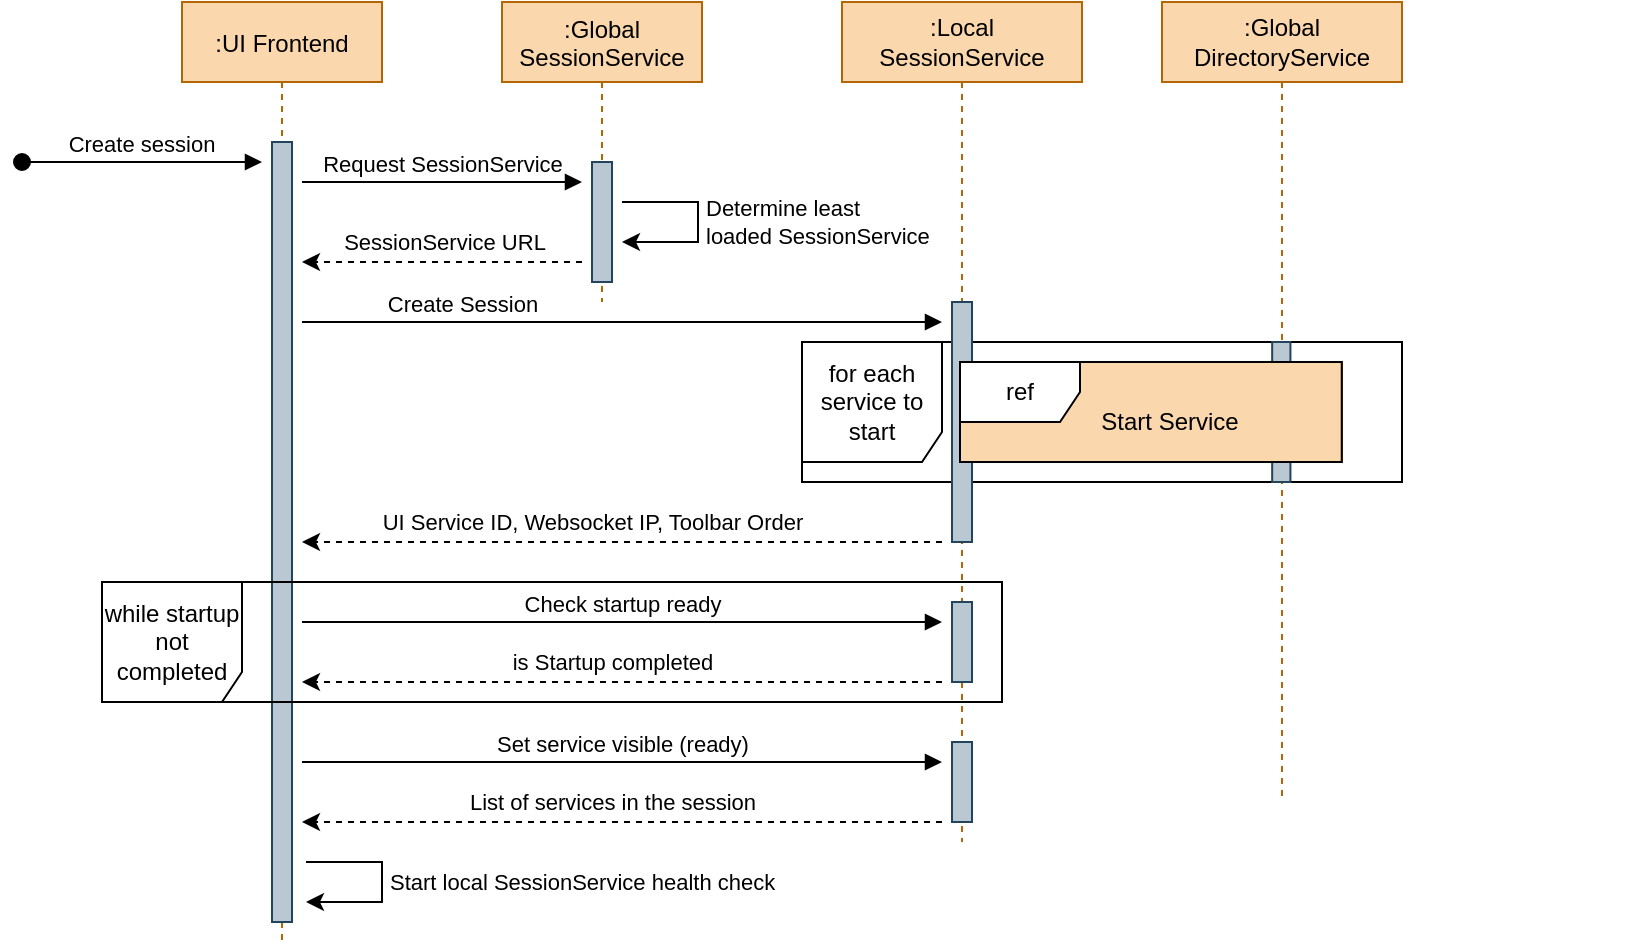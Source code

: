 <mxfile version="20.3.0" type="device"><diagram id="kgpKYQtTHZ0yAKxKKP6v" name="Page-1"><mxGraphModel dx="1177" dy="490" grid="1" gridSize="10" guides="1" tooltips="1" connect="1" arrows="1" fold="1" page="1" pageScale="1" pageWidth="827" pageHeight="1169" math="0" shadow="0"><root><mxCell id="0"/><mxCell id="1" parent="0"/><mxCell id="NyOUkzMcI18ONOZtIpSj-57" value="for each service to start" style="shape=umlFrame;whiteSpace=wrap;html=1;labelBackgroundColor=none;labelBorderColor=none;fontColor=#000000;width=70;height=60;" parent="1" vertex="1"><mxGeometry x="430" y="210" width="300" height="70" as="geometry"/></mxCell><mxCell id="3nuBFxr9cyL0pnOWT2aG-1" value=":UI Frontend" style="shape=umlLifeline;perimeter=lifelinePerimeter;container=1;collapsible=0;recursiveResize=0;rounded=0;shadow=0;strokeWidth=1;fillColor=#fad7ac;strokeColor=#b46504;fontColor=#000000;" parent="1" vertex="1"><mxGeometry x="120" y="40" width="100" height="470" as="geometry"/></mxCell><mxCell id="3nuBFxr9cyL0pnOWT2aG-2" value="" style="points=[];perimeter=orthogonalPerimeter;rounded=0;shadow=0;strokeWidth=1;fillColor=#bac8d3;strokeColor=#23445d;" parent="3nuBFxr9cyL0pnOWT2aG-1" vertex="1"><mxGeometry x="45" y="70" width="10" height="390" as="geometry"/></mxCell><mxCell id="3nuBFxr9cyL0pnOWT2aG-3" value="Create session" style="verticalAlign=bottom;startArrow=oval;endArrow=block;startSize=8;shadow=0;strokeWidth=1;" parent="3nuBFxr9cyL0pnOWT2aG-1" edge="1"><mxGeometry relative="1" as="geometry"><mxPoint x="-80" y="80" as="sourcePoint"/><mxPoint x="40" y="80" as="targetPoint"/></mxGeometry></mxCell><mxCell id="NyOUkzMcI18ONOZtIpSj-79" style="edgeStyle=orthogonalEdgeStyle;rounded=0;orthogonalLoop=1;jettySize=auto;html=1;fontColor=#000000;" parent="3nuBFxr9cyL0pnOWT2aG-1" edge="1"><mxGeometry relative="1" as="geometry"><mxPoint x="62" y="450" as="targetPoint"/><mxPoint x="62" y="430" as="sourcePoint"/><Array as="points"><mxPoint x="100" y="430"/><mxPoint x="100" y="450"/></Array></mxGeometry></mxCell><mxCell id="NyOUkzMcI18ONOZtIpSj-80" value="Start local SessionService health check" style="edgeLabel;html=1;align=left;verticalAlign=middle;resizable=0;points=[];labelBackgroundColor=none;labelBorderColor=none;fontColor=#000000;" parent="NyOUkzMcI18ONOZtIpSj-79" vertex="1" connectable="0"><mxGeometry x="-0.066" relative="1" as="geometry"><mxPoint x="2" y="3" as="offset"/></mxGeometry></mxCell><mxCell id="NyOUkzMcI18ONOZtIpSj-75" value="while startup not completed" style="shape=umlFrame;whiteSpace=wrap;html=1;labelBackgroundColor=none;labelBorderColor=none;fontColor=#000000;width=70;height=60;" parent="3nuBFxr9cyL0pnOWT2aG-1" vertex="1"><mxGeometry x="-40" y="290" width="450" height="60" as="geometry"/></mxCell><mxCell id="3nuBFxr9cyL0pnOWT2aG-5" value=":Global&#10;SessionService" style="shape=umlLifeline;perimeter=lifelinePerimeter;container=1;collapsible=0;recursiveResize=0;rounded=0;shadow=0;strokeWidth=1;fillColor=#fad7ac;strokeColor=#b46504;fontColor=#000000;" parent="1" vertex="1"><mxGeometry x="280" y="40" width="100" height="150" as="geometry"/></mxCell><mxCell id="3nuBFxr9cyL0pnOWT2aG-6" value="" style="points=[];perimeter=orthogonalPerimeter;rounded=0;shadow=0;strokeWidth=1;fillColor=#bac8d3;strokeColor=#23445d;" parent="3nuBFxr9cyL0pnOWT2aG-5" vertex="1"><mxGeometry x="45" y="80" width="10" height="60" as="geometry"/></mxCell><mxCell id="NyOUkzMcI18ONOZtIpSj-8" style="edgeStyle=orthogonalEdgeStyle;rounded=0;orthogonalLoop=1;jettySize=auto;html=1;" parent="3nuBFxr9cyL0pnOWT2aG-5" edge="1"><mxGeometry relative="1" as="geometry"><mxPoint x="60" y="120" as="targetPoint"/><mxPoint x="60" y="100" as="sourcePoint"/><Array as="points"><mxPoint x="98" y="100"/><mxPoint x="98" y="120"/></Array></mxGeometry></mxCell><mxCell id="NyOUkzMcI18ONOZtIpSj-9" value="Determine least&lt;br&gt;loaded SessionService" style="edgeLabel;html=1;align=left;verticalAlign=middle;resizable=0;points=[];" parent="NyOUkzMcI18ONOZtIpSj-8" vertex="1" connectable="0"><mxGeometry x="-0.066" relative="1" as="geometry"><mxPoint x="2" y="3" as="offset"/></mxGeometry></mxCell><mxCell id="NyOUkzMcI18ONOZtIpSj-4" value="Request SessionService" style="html=1;verticalAlign=bottom;endArrow=block;rounded=0;" parent="1" edge="1"><mxGeometry width="80" relative="1" as="geometry"><mxPoint x="180" y="130" as="sourcePoint"/><mxPoint x="320" y="130" as="targetPoint"/></mxGeometry></mxCell><mxCell id="NyOUkzMcI18ONOZtIpSj-10" value="" style="endArrow=classic;html=1;rounded=0;dashed=1;" parent="1" edge="1"><mxGeometry width="50" height="50" relative="1" as="geometry"><mxPoint x="320" y="170" as="sourcePoint"/><mxPoint x="180" y="170" as="targetPoint"/></mxGeometry></mxCell><mxCell id="NyOUkzMcI18ONOZtIpSj-11" value="SessionService URL" style="edgeLabel;html=1;align=center;verticalAlign=middle;resizable=0;points=[];" parent="NyOUkzMcI18ONOZtIpSj-10" vertex="1" connectable="0"><mxGeometry x="0.664" relative="1" as="geometry"><mxPoint x="47" y="-10" as="offset"/></mxGeometry></mxCell><mxCell id="NyOUkzMcI18ONOZtIpSj-12" value=":Local&lt;br&gt;SessionService" style="shape=umlLifeline;perimeter=lifelinePerimeter;whiteSpace=wrap;html=1;container=1;collapsible=0;recursiveResize=0;outlineConnect=0;fillColor=#fad7ac;strokeColor=#b46504;fontColor=#000000;" parent="1" vertex="1"><mxGeometry x="450" y="40" width="120" height="420" as="geometry"/></mxCell><mxCell id="NyOUkzMcI18ONOZtIpSj-28" value="" style="html=1;points=[];perimeter=orthogonalPerimeter;fillColor=#bac8d3;strokeColor=#23445d;" parent="NyOUkzMcI18ONOZtIpSj-12" vertex="1"><mxGeometry x="55" y="150" width="10" height="120" as="geometry"/></mxCell><mxCell id="NyOUkzMcI18ONOZtIpSj-74" value="" style="html=1;points=[];perimeter=orthogonalPerimeter;fillColor=#bac8d3;strokeColor=#23445d;labelBackgroundColor=none;labelBorderColor=none;fontColor=#000000;" parent="NyOUkzMcI18ONOZtIpSj-12" vertex="1"><mxGeometry x="55" y="300" width="10" height="40" as="geometry"/></mxCell><mxCell id="NyOUkzMcI18ONOZtIpSj-81" value="" style="html=1;points=[];perimeter=orthogonalPerimeter;fillColor=#bac8d3;strokeColor=#23445d;labelBackgroundColor=none;labelBorderColor=none;fontColor=#000000;" parent="NyOUkzMcI18ONOZtIpSj-12" vertex="1"><mxGeometry x="55" y="370" width="10" height="40" as="geometry"/></mxCell><mxCell id="NyOUkzMcI18ONOZtIpSj-27" value="Create Session" style="html=1;verticalAlign=bottom;endArrow=block;rounded=0;" parent="1" edge="1"><mxGeometry x="-0.5" width="80" relative="1" as="geometry"><mxPoint x="180" y="200" as="sourcePoint"/><mxPoint x="500" y="200" as="targetPoint"/><mxPoint as="offset"/></mxGeometry></mxCell><mxCell id="NyOUkzMcI18ONOZtIpSj-54" value=":Global&lt;br&gt;DirectoryService" style="shape=umlLifeline;perimeter=lifelinePerimeter;whiteSpace=wrap;html=1;container=1;collapsible=0;recursiveResize=0;outlineConnect=0;fillColor=#fad7ac;strokeColor=#b46504;fontColor=#000000;labelBackgroundColor=none;labelBorderColor=none;" parent="1" vertex="1"><mxGeometry x="610" y="40" width="120" height="400" as="geometry"/></mxCell><mxCell id="NyOUkzMcI18ONOZtIpSj-50" value="" style="group;labelBackgroundColor=none;labelBorderColor=none;fontColor=#000000;" parent="NyOUkzMcI18ONOZtIpSj-54" vertex="1" connectable="0"><mxGeometry x="-101" y="180" width="335.001" height="220" as="geometry"/></mxCell><mxCell id="NyOUkzMcI18ONOZtIpSj-55" value="" style="html=1;points=[];perimeter=orthogonalPerimeter;fillColor=#bac8d3;strokeColor=#23445d;labelBackgroundColor=none;labelBorderColor=none;fontColor=#000000;" parent="NyOUkzMcI18ONOZtIpSj-50" vertex="1"><mxGeometry x="156.087" y="-10" width="9.13" height="70" as="geometry"/></mxCell><mxCell id="NyOUkzMcI18ONOZtIpSj-51" value="" style="group;fillColor=#fad7ac;strokeColor=#b46504;container=0;labelBackgroundColor=none;labelBorderColor=none;fontColor=#000000;" parent="NyOUkzMcI18ONOZtIpSj-50" vertex="1" connectable="0"><mxGeometry width="190.909" height="50" as="geometry"/></mxCell><mxCell id="NyOUkzMcI18ONOZtIpSj-52" value="ref" style="shape=umlFrame;whiteSpace=wrap;html=1;labelBackgroundColor=none;labelBorderColor=none;fontColor=#000000;" parent="NyOUkzMcI18ONOZtIpSj-50" vertex="1"><mxGeometry width="190.909" height="50" as="geometry"/></mxCell><mxCell id="NyOUkzMcI18ONOZtIpSj-53" value="&lt;br&gt;&lt;br&gt;&lt;div style=&quot;&quot;&gt;&lt;span style=&quot;background-color: initial;&quot;&gt;Start Service&lt;/span&gt;&lt;/div&gt;" style="text;html=1;strokeColor=none;fillColor=none;align=center;verticalAlign=middle;whiteSpace=wrap;rounded=0;fontColor=#000000;labelBackgroundColor=none;labelBorderColor=none;" parent="NyOUkzMcI18ONOZtIpSj-50" vertex="1"><mxGeometry x="-124.999" y="-10" width="460" height="50" as="geometry"/></mxCell><mxCell id="NyOUkzMcI18ONOZtIpSj-68" value="Check startup ready" style="html=1;verticalAlign=bottom;endArrow=block;rounded=0;fontColor=#000000;" parent="1" edge="1"><mxGeometry width="80" relative="1" as="geometry"><mxPoint x="180" y="350" as="sourcePoint"/><mxPoint x="500" y="350" as="targetPoint"/></mxGeometry></mxCell><mxCell id="NyOUkzMcI18ONOZtIpSj-71" value="" style="endArrow=classic;html=1;rounded=0;dashed=1;fontColor=#000000;" parent="1" edge="1"><mxGeometry width="50" height="50" relative="1" as="geometry"><mxPoint x="500" y="380" as="sourcePoint"/><mxPoint x="180" y="380" as="targetPoint"/></mxGeometry></mxCell><mxCell id="NyOUkzMcI18ONOZtIpSj-72" value="is Startup completed" style="edgeLabel;html=1;align=center;verticalAlign=middle;resizable=0;points=[];labelBackgroundColor=none;labelBorderColor=none;fontColor=#000000;" parent="NyOUkzMcI18ONOZtIpSj-71" vertex="1" connectable="0"><mxGeometry x="0.664" relative="1" as="geometry"><mxPoint x="101" y="-10" as="offset"/></mxGeometry></mxCell><mxCell id="NyOUkzMcI18ONOZtIpSj-76" value="Set service visible (ready)" style="html=1;verticalAlign=bottom;endArrow=block;rounded=0;fontColor=#000000;" parent="1" edge="1"><mxGeometry width="80" relative="1" as="geometry"><mxPoint x="180" y="420" as="sourcePoint"/><mxPoint x="500" y="420" as="targetPoint"/></mxGeometry></mxCell><mxCell id="NyOUkzMcI18ONOZtIpSj-77" value="" style="endArrow=classic;html=1;rounded=0;dashed=1;fontColor=#000000;" parent="1" edge="1"><mxGeometry width="50" height="50" relative="1" as="geometry"><mxPoint x="500" y="450" as="sourcePoint"/><mxPoint x="180" y="450" as="targetPoint"/></mxGeometry></mxCell><mxCell id="NyOUkzMcI18ONOZtIpSj-78" value="List of services in the session" style="edgeLabel;html=1;align=center;verticalAlign=middle;resizable=0;points=[];labelBackgroundColor=none;labelBorderColor=none;fontColor=#000000;" parent="NyOUkzMcI18ONOZtIpSj-77" vertex="1" connectable="0"><mxGeometry x="0.664" relative="1" as="geometry"><mxPoint x="101" y="-10" as="offset"/></mxGeometry></mxCell><mxCell id="NyOUkzMcI18ONOZtIpSj-65" value="" style="endArrow=classic;html=1;rounded=0;dashed=1;fontColor=#000000;" parent="1" edge="1"><mxGeometry width="50" height="50" relative="1" as="geometry"><mxPoint x="500" y="310" as="sourcePoint"/><mxPoint x="180" y="310" as="targetPoint"/></mxGeometry></mxCell><mxCell id="NyOUkzMcI18ONOZtIpSj-66" value="UI Service ID, Websocket IP, Toolbar Order" style="edgeLabel;html=1;align=center;verticalAlign=middle;resizable=0;points=[];labelBackgroundColor=none;labelBorderColor=none;fontColor=#000000;" parent="NyOUkzMcI18ONOZtIpSj-65" vertex="1" connectable="0"><mxGeometry x="0.664" relative="1" as="geometry"><mxPoint x="91" y="-10" as="offset"/></mxGeometry></mxCell></root></mxGraphModel></diagram></mxfile>